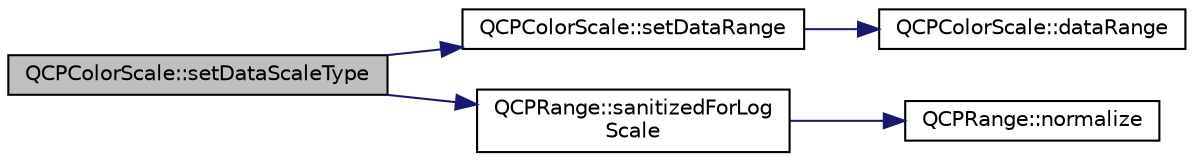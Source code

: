 digraph "QCPColorScale::setDataScaleType"
{
  edge [fontname="Helvetica",fontsize="10",labelfontname="Helvetica",labelfontsize="10"];
  node [fontname="Helvetica",fontsize="10",shape=record];
  rankdir="LR";
  Node86 [label="QCPColorScale::setDataScaleType",height=0.2,width=0.4,color="black", fillcolor="grey75", style="filled", fontcolor="black"];
  Node86 -> Node87 [color="midnightblue",fontsize="10",style="solid",fontname="Helvetica"];
  Node87 [label="QCPColorScale::setDataRange",height=0.2,width=0.4,color="black", fillcolor="white", style="filled",URL="$da/d2b/class_q_c_p_color_scale.html#abe88633003a26d1e756aa74984587fef"];
  Node87 -> Node88 [color="midnightblue",fontsize="10",style="solid",fontname="Helvetica"];
  Node88 [label="QCPColorScale::dataRange",height=0.2,width=0.4,color="black", fillcolor="white", style="filled",URL="$da/d2b/class_q_c_p_color_scale.html#a51f5756f99867bd91e570eddefeb1ef4"];
  Node86 -> Node89 [color="midnightblue",fontsize="10",style="solid",fontname="Helvetica"];
  Node89 [label="QCPRange::sanitizedForLog\lScale",height=0.2,width=0.4,color="black", fillcolor="white", style="filled",URL="$d8/d0b/class_q_c_p_range.html#a3d66288d66e1d6df3636075eb42502ee"];
  Node89 -> Node90 [color="midnightblue",fontsize="10",style="solid",fontname="Helvetica"];
  Node90 [label="QCPRange::normalize",height=0.2,width=0.4,color="black", fillcolor="white", style="filled",URL="$d8/d0b/class_q_c_p_range.html#af914a7740269b0604d0827c634a878a9"];
}
